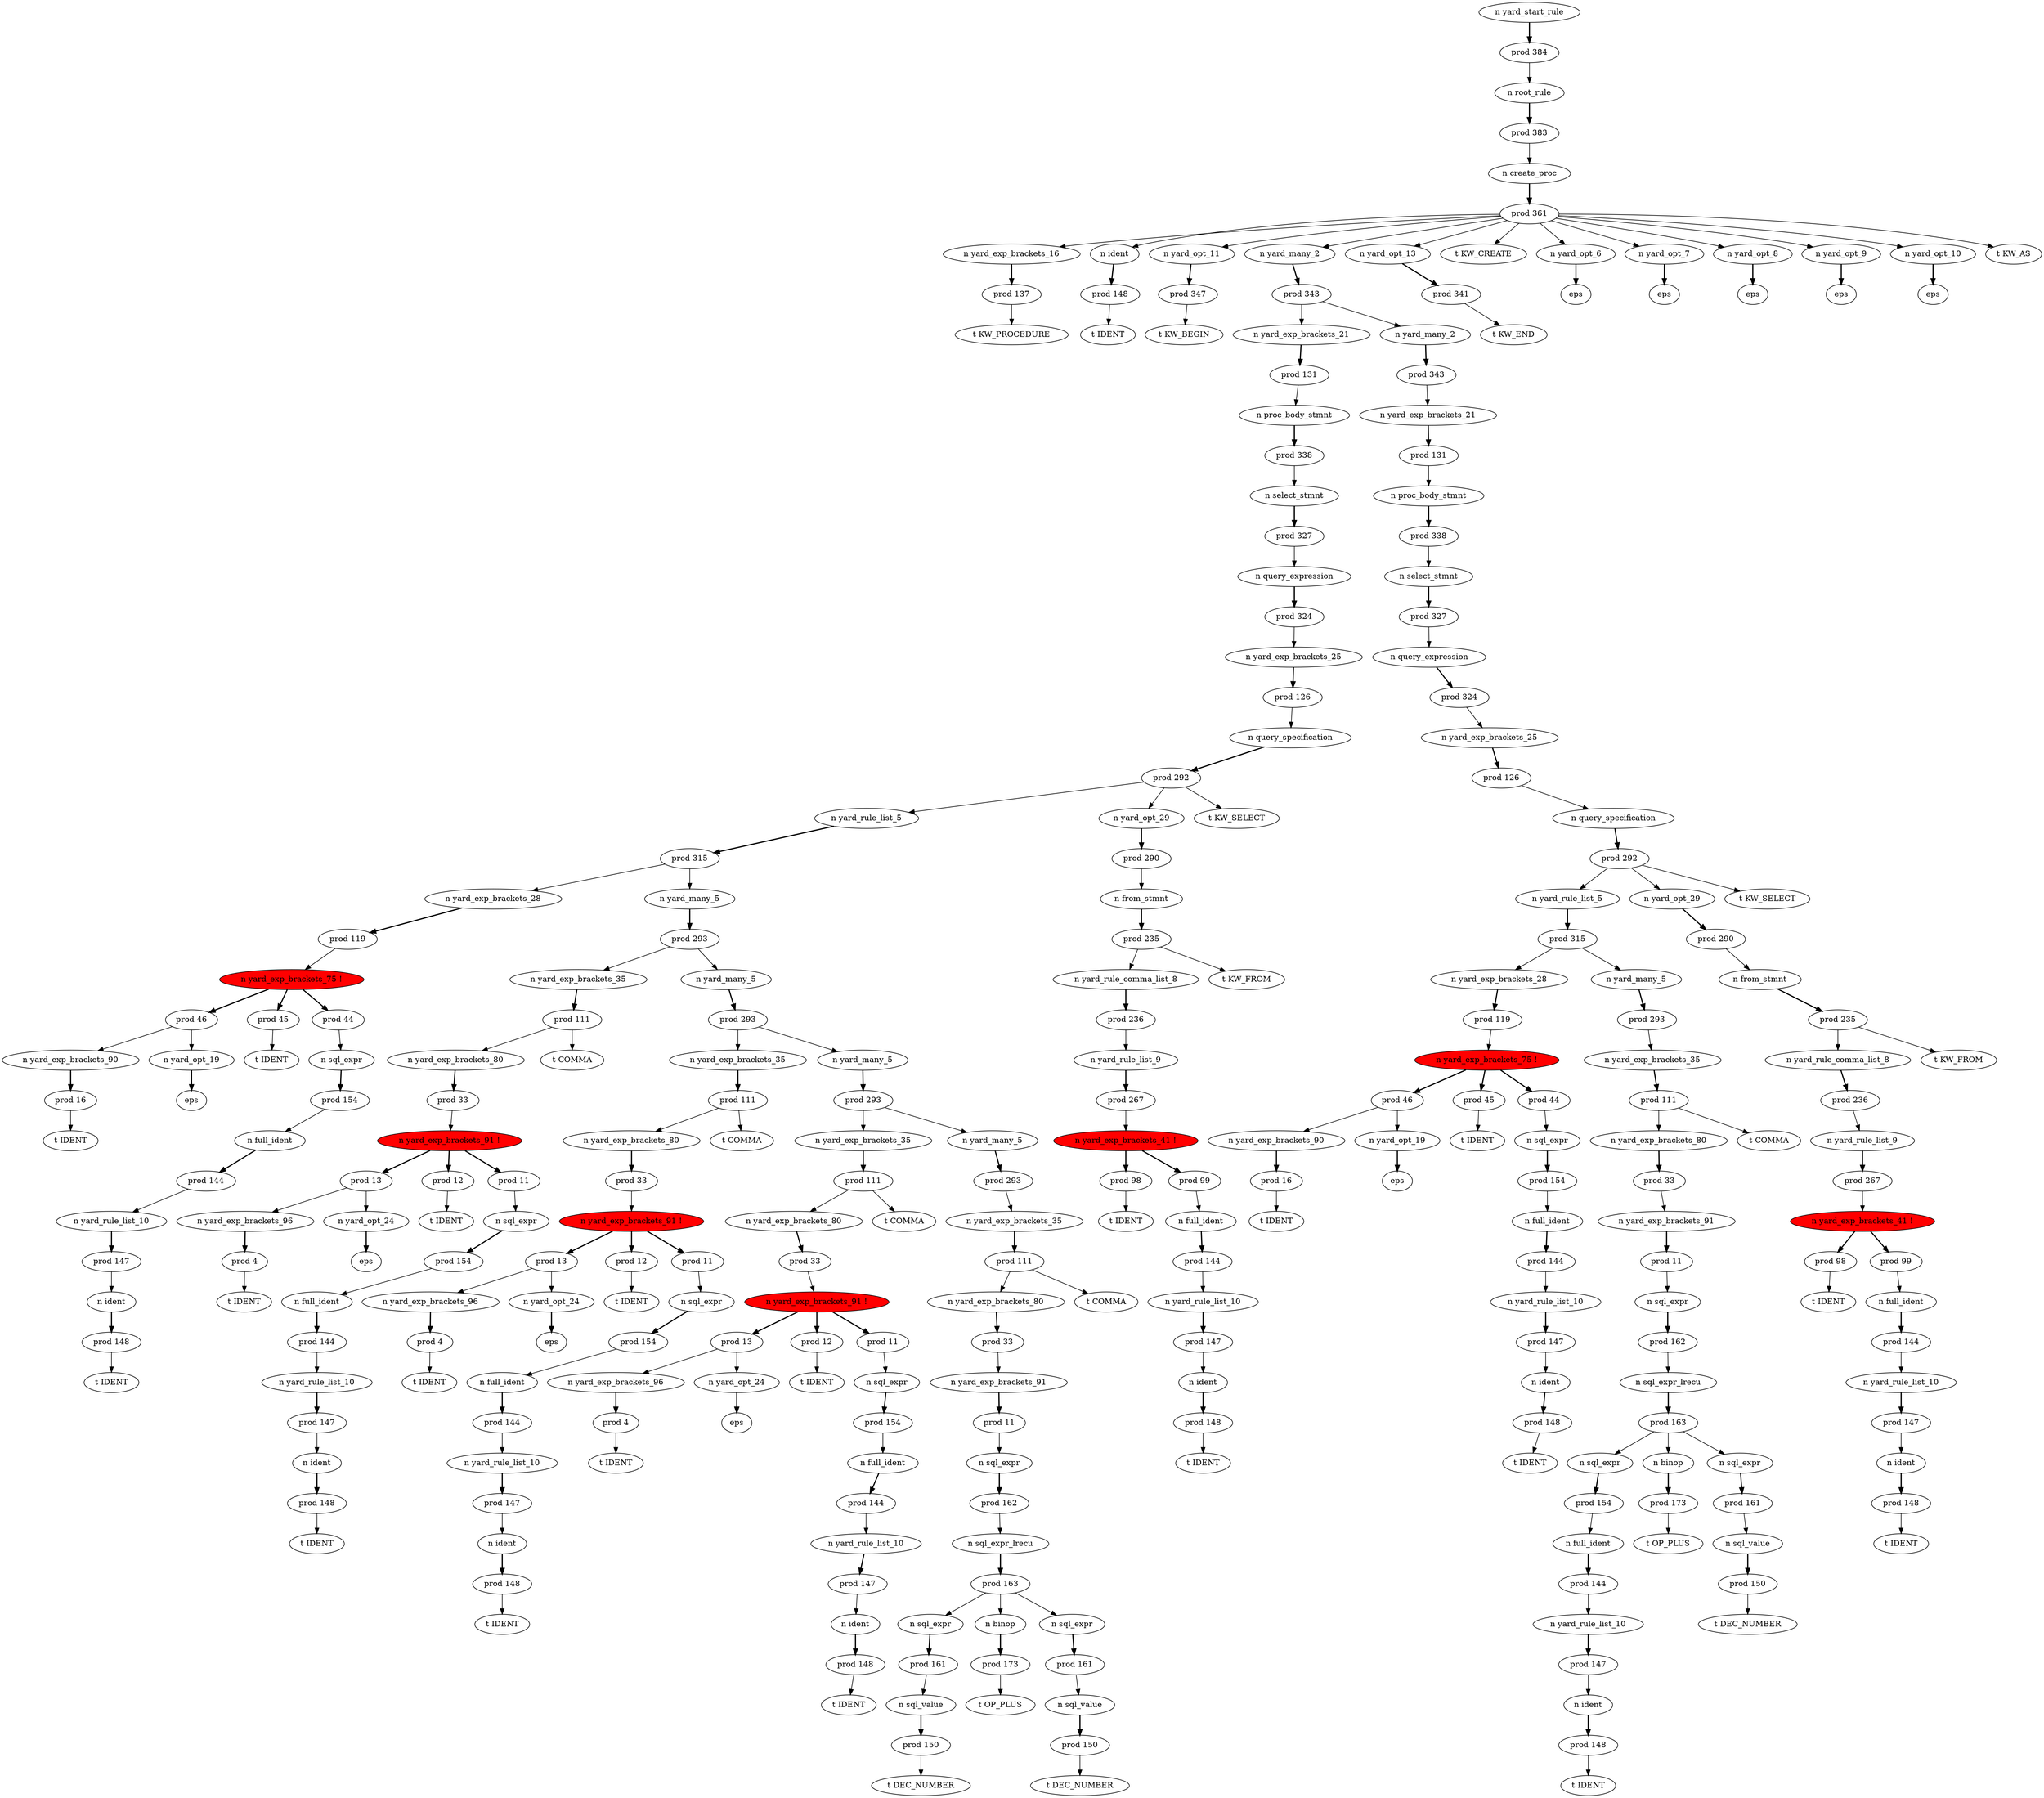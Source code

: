 digraph AST {
    0 [label="n yard_exp_brackets_16"]
    105 [label="prod 137"]
    0 -> 105 [style=bold,width=10,label=""]
    106 [label="t KW_PROCEDURE"]
    105 -> 106 [label=""]
    1 [label="n ident"]
    107 [label="prod 148"]
    1 -> 107 [style=bold,width=10,label=""]
    108 [label="t IDENT"]
    107 -> 108 [label=""]
    2 [label="n yard_opt_11"]
    109 [label="prod 347"]
    2 -> 109 [style=bold,width=10,label=""]
    110 [label="t KW_BEGIN"]
    109 -> 110 [label=""]
    3 [label="n ident"]
    111 [label="prod 148"]
    3 -> 111 [style=bold,width=10,label=""]
    112 [label="t IDENT"]
    111 -> 112 [label=""]
    4 [label="n yard_rule_list_10"]
    113 [label="prod 147"]
    4 -> 113 [style=bold,width=10,label=""]
    113 -> 3 [label=""]
    5 [label="n full_ident"]
    114 [label="prod 144"]
    5 -> 114 [style=bold,width=10,label=""]
    114 -> 4 [label=""]
    6 [label="n sql_expr"]
    115 [label="prod 154"]
    6 -> 115 [style=bold,width=10,label=""]
    115 -> 5 [label=""]
    7 [label="n yard_exp_brackets_90"]
    116 [label="prod 16"]
    7 -> 116 [style=bold,width=10,label=""]
    117 [label="t IDENT"]
    116 -> 117 [label=""]
    8 [label="n yard_exp_brackets_75 !",style="filled",fillcolor=red]
    118 [label="prod 46"]
    8 -> 118 [style=bold,width=10,label=""]
    119 [label="n yard_opt_19"]
    120 [label="eps"]
    119 -> 120 [style=bold,width=10,label=""]
    118 -> 119 [label=""]
    118 -> 7 [label=""]
    121 [label="prod 45"]
    8 -> 121 [style=bold,width=10,label=""]
    122 [label="t IDENT"]
    121 -> 122 [label=""]
    123 [label="prod 44"]
    8 -> 123 [style=bold,width=10,label=""]
    123 -> 6 [label=""]
    9 [label="n yard_exp_brackets_28"]
    124 [label="prod 119"]
    9 -> 124 [style=bold,width=10,label=""]
    124 -> 8 [label=""]
    10 [label="n ident"]
    125 [label="prod 148"]
    10 -> 125 [style=bold,width=10,label=""]
    126 [label="t IDENT"]
    125 -> 126 [label=""]
    11 [label="n yard_rule_list_10"]
    127 [label="prod 147"]
    11 -> 127 [style=bold,width=10,label=""]
    127 -> 10 [label=""]
    12 [label="n full_ident"]
    128 [label="prod 144"]
    12 -> 128 [style=bold,width=10,label=""]
    128 -> 11 [label=""]
    13 [label="n sql_expr"]
    129 [label="prod 154"]
    13 -> 129 [style=bold,width=10,label=""]
    129 -> 12 [label=""]
    14 [label="n yard_exp_brackets_96"]
    130 [label="prod 4"]
    14 -> 130 [style=bold,width=10,label=""]
    131 [label="t IDENT"]
    130 -> 131 [label=""]
    15 [label="n yard_exp_brackets_91 !",style="filled",fillcolor=red]
    132 [label="prod 13"]
    15 -> 132 [style=bold,width=10,label=""]
    133 [label="n yard_opt_24"]
    134 [label="eps"]
    133 -> 134 [style=bold,width=10,label=""]
    132 -> 133 [label=""]
    132 -> 14 [label=""]
    135 [label="prod 12"]
    15 -> 135 [style=bold,width=10,label=""]
    136 [label="t IDENT"]
    135 -> 136 [label=""]
    137 [label="prod 11"]
    15 -> 137 [style=bold,width=10,label=""]
    137 -> 13 [label=""]
    16 [label="n yard_exp_brackets_80"]
    138 [label="prod 33"]
    16 -> 138 [style=bold,width=10,label=""]
    138 -> 15 [label=""]
    17 [label="n yard_exp_brackets_35"]
    139 [label="prod 111"]
    17 -> 139 [style=bold,width=10,label=""]
    140 [label="t COMMA"]
    139 -> 140 [label=""]
    139 -> 16 [label=""]
    18 [label="n ident"]
    141 [label="prod 148"]
    18 -> 141 [style=bold,width=10,label=""]
    142 [label="t IDENT"]
    141 -> 142 [label=""]
    19 [label="n yard_rule_list_10"]
    143 [label="prod 147"]
    19 -> 143 [style=bold,width=10,label=""]
    143 -> 18 [label=""]
    20 [label="n full_ident"]
    144 [label="prod 144"]
    20 -> 144 [style=bold,width=10,label=""]
    144 -> 19 [label=""]
    21 [label="n sql_expr"]
    145 [label="prod 154"]
    21 -> 145 [style=bold,width=10,label=""]
    145 -> 20 [label=""]
    22 [label="n yard_exp_brackets_96"]
    146 [label="prod 4"]
    22 -> 146 [style=bold,width=10,label=""]
    147 [label="t IDENT"]
    146 -> 147 [label=""]
    23 [label="n yard_exp_brackets_91 !",style="filled",fillcolor=red]
    148 [label="prod 13"]
    23 -> 148 [style=bold,width=10,label=""]
    149 [label="n yard_opt_24"]
    150 [label="eps"]
    149 -> 150 [style=bold,width=10,label=""]
    148 -> 149 [label=""]
    148 -> 22 [label=""]
    151 [label="prod 12"]
    23 -> 151 [style=bold,width=10,label=""]
    152 [label="t IDENT"]
    151 -> 152 [label=""]
    153 [label="prod 11"]
    23 -> 153 [style=bold,width=10,label=""]
    153 -> 21 [label=""]
    24 [label="n yard_exp_brackets_80"]
    154 [label="prod 33"]
    24 -> 154 [style=bold,width=10,label=""]
    154 -> 23 [label=""]
    25 [label="n yard_exp_brackets_35"]
    155 [label="prod 111"]
    25 -> 155 [style=bold,width=10,label=""]
    156 [label="t COMMA"]
    155 -> 156 [label=""]
    155 -> 24 [label=""]
    26 [label="n ident"]
    157 [label="prod 148"]
    26 -> 157 [style=bold,width=10,label=""]
    158 [label="t IDENT"]
    157 -> 158 [label=""]
    27 [label="n yard_rule_list_10"]
    159 [label="prod 147"]
    27 -> 159 [style=bold,width=10,label=""]
    159 -> 26 [label=""]
    28 [label="n full_ident"]
    160 [label="prod 144"]
    28 -> 160 [style=bold,width=10,label=""]
    160 -> 27 [label=""]
    29 [label="n sql_expr"]
    161 [label="prod 154"]
    29 -> 161 [style=bold,width=10,label=""]
    161 -> 28 [label=""]
    30 [label="n yard_exp_brackets_96"]
    162 [label="prod 4"]
    30 -> 162 [style=bold,width=10,label=""]
    163 [label="t IDENT"]
    162 -> 163 [label=""]
    31 [label="n yard_exp_brackets_91 !",style="filled",fillcolor=red]
    164 [label="prod 13"]
    31 -> 164 [style=bold,width=10,label=""]
    165 [label="n yard_opt_24"]
    166 [label="eps"]
    165 -> 166 [style=bold,width=10,label=""]
    164 -> 165 [label=""]
    164 -> 30 [label=""]
    167 [label="prod 12"]
    31 -> 167 [style=bold,width=10,label=""]
    168 [label="t IDENT"]
    167 -> 168 [label=""]
    169 [label="prod 11"]
    31 -> 169 [style=bold,width=10,label=""]
    169 -> 29 [label=""]
    32 [label="n yard_exp_brackets_80"]
    170 [label="prod 33"]
    32 -> 170 [style=bold,width=10,label=""]
    170 -> 31 [label=""]
    33 [label="n yard_exp_brackets_35"]
    171 [label="prod 111"]
    33 -> 171 [style=bold,width=10,label=""]
    172 [label="t COMMA"]
    171 -> 172 [label=""]
    171 -> 32 [label=""]
    34 [label="n sql_value"]
    173 [label="prod 150"]
    34 -> 173 [style=bold,width=10,label=""]
    174 [label="t DEC_NUMBER"]
    173 -> 174 [label=""]
    35 [label="n sql_expr"]
    175 [label="prod 161"]
    35 -> 175 [style=bold,width=10,label=""]
    175 -> 34 [label=""]
    36 [label="n binop"]
    176 [label="prod 173"]
    36 -> 176 [style=bold,width=10,label=""]
    177 [label="t OP_PLUS"]
    176 -> 177 [label=""]
    37 [label="n sql_value"]
    178 [label="prod 150"]
    37 -> 178 [style=bold,width=10,label=""]
    179 [label="t DEC_NUMBER"]
    178 -> 179 [label=""]
    38 [label="n sql_expr"]
    180 [label="prod 161"]
    38 -> 180 [style=bold,width=10,label=""]
    180 -> 37 [label=""]
    39 [label="n sql_expr_lrecu"]
    181 [label="prod 163"]
    39 -> 181 [style=bold,width=10,label=""]
    181 -> 35 [label=""]
    181 -> 36 [label=""]
    181 -> 38 [label=""]
    40 [label="n sql_expr"]
    182 [label="prod 162"]
    40 -> 182 [style=bold,width=10,label=""]
    182 -> 39 [label=""]
    41 [label="n yard_exp_brackets_91"]
    183 [label="prod 11"]
    41 -> 183 [style=bold,width=10,label=""]
    183 -> 40 [label=""]
    42 [label="n yard_exp_brackets_80"]
    184 [label="prod 33"]
    42 -> 184 [style=bold,width=10,label=""]
    184 -> 41 [label=""]
    43 [label="n yard_exp_brackets_35"]
    185 [label="prod 111"]
    43 -> 185 [style=bold,width=10,label=""]
    186 [label="t COMMA"]
    185 -> 186 [label=""]
    185 -> 42 [label=""]
    44 [label="n yard_many_5"]
    187 [label="prod 293"]
    44 -> 187 [style=bold,width=10,label=""]
    187 -> 43 [label=""]
    45 [label="n yard_many_5"]
    188 [label="prod 293"]
    45 -> 188 [style=bold,width=10,label=""]
    188 -> 33 [label=""]
    188 -> 44 [label=""]
    46 [label="n yard_many_5"]
    189 [label="prod 293"]
    46 -> 189 [style=bold,width=10,label=""]
    189 -> 25 [label=""]
    189 -> 45 [label=""]
    47 [label="n yard_many_5"]
    190 [label="prod 293"]
    47 -> 190 [style=bold,width=10,label=""]
    190 -> 17 [label=""]
    190 -> 46 [label=""]
    48 [label="n yard_rule_list_5"]
    191 [label="prod 315"]
    48 -> 191 [style=bold,width=10,label=""]
    191 -> 9 [label=""]
    191 -> 47 [label=""]
    49 [label="n ident"]
    192 [label="prod 148"]
    49 -> 192 [style=bold,width=10,label=""]
    193 [label="t IDENT"]
    192 -> 193 [label=""]
    50 [label="n yard_rule_list_10"]
    194 [label="prod 147"]
    50 -> 194 [style=bold,width=10,label=""]
    194 -> 49 [label=""]
    51 [label="n full_ident"]
    195 [label="prod 144"]
    51 -> 195 [style=bold,width=10,label=""]
    195 -> 50 [label=""]
    52 [label="n yard_exp_brackets_41 !",style="filled",fillcolor=red]
    196 [label="prod 98"]
    52 -> 196 [style=bold,width=10,label=""]
    197 [label="t IDENT"]
    196 -> 197 [label=""]
    198 [label="prod 99"]
    52 -> 198 [style=bold,width=10,label=""]
    198 -> 51 [label=""]
    53 [label="n yard_rule_list_9"]
    199 [label="prod 267"]
    53 -> 199 [style=bold,width=10,label=""]
    199 -> 52 [label=""]
    54 [label="n yard_rule_comma_list_8"]
    200 [label="prod 236"]
    54 -> 200 [style=bold,width=10,label=""]
    200 -> 53 [label=""]
    55 [label="n from_stmnt"]
    201 [label="prod 235"]
    55 -> 201 [style=bold,width=10,label=""]
    202 [label="t KW_FROM"]
    201 -> 202 [label=""]
    201 -> 54 [label=""]
    56 [label="n yard_opt_29"]
    203 [label="prod 290"]
    56 -> 203 [style=bold,width=10,label=""]
    203 -> 55 [label=""]
    57 [label="n query_specification"]
    204 [label="prod 292"]
    57 -> 204 [style=bold,width=10,label=""]
    205 [label="t KW_SELECT"]
    204 -> 205 [label=""]
    204 -> 48 [label=""]
    204 -> 56 [label=""]
    58 [label="n yard_exp_brackets_25"]
    206 [label="prod 126"]
    58 -> 206 [style=bold,width=10,label=""]
    206 -> 57 [label=""]
    59 [label="n query_expression"]
    207 [label="prod 324"]
    59 -> 207 [style=bold,width=10,label=""]
    207 -> 58 [label=""]
    60 [label="n select_stmnt"]
    208 [label="prod 327"]
    60 -> 208 [style=bold,width=10,label=""]
    208 -> 59 [label=""]
    61 [label="n proc_body_stmnt"]
    209 [label="prod 338"]
    61 -> 209 [style=bold,width=10,label=""]
    209 -> 60 [label=""]
    62 [label="n yard_exp_brackets_21"]
    210 [label="prod 131"]
    62 -> 210 [style=bold,width=10,label=""]
    210 -> 61 [label=""]
    63 [label="n ident"]
    211 [label="prod 148"]
    63 -> 211 [style=bold,width=10,label=""]
    212 [label="t IDENT"]
    211 -> 212 [label=""]
    64 [label="n yard_rule_list_10"]
    213 [label="prod 147"]
    64 -> 213 [style=bold,width=10,label=""]
    213 -> 63 [label=""]
    65 [label="n full_ident"]
    214 [label="prod 144"]
    65 -> 214 [style=bold,width=10,label=""]
    214 -> 64 [label=""]
    66 [label="n sql_expr"]
    215 [label="prod 154"]
    66 -> 215 [style=bold,width=10,label=""]
    215 -> 65 [label=""]
    67 [label="n yard_exp_brackets_90"]
    216 [label="prod 16"]
    67 -> 216 [style=bold,width=10,label=""]
    217 [label="t IDENT"]
    216 -> 217 [label=""]
    68 [label="n yard_exp_brackets_75 !",style="filled",fillcolor=red]
    218 [label="prod 46"]
    68 -> 218 [style=bold,width=10,label=""]
    219 [label="n yard_opt_19"]
    220 [label="eps"]
    219 -> 220 [style=bold,width=10,label=""]
    218 -> 219 [label=""]
    218 -> 67 [label=""]
    221 [label="prod 45"]
    68 -> 221 [style=bold,width=10,label=""]
    222 [label="t IDENT"]
    221 -> 222 [label=""]
    223 [label="prod 44"]
    68 -> 223 [style=bold,width=10,label=""]
    223 -> 66 [label=""]
    69 [label="n yard_exp_brackets_28"]
    224 [label="prod 119"]
    69 -> 224 [style=bold,width=10,label=""]
    224 -> 68 [label=""]
    70 [label="n ident"]
    225 [label="prod 148"]
    70 -> 225 [style=bold,width=10,label=""]
    226 [label="t IDENT"]
    225 -> 226 [label=""]
    71 [label="n yard_rule_list_10"]
    227 [label="prod 147"]
    71 -> 227 [style=bold,width=10,label=""]
    227 -> 70 [label=""]
    72 [label="n full_ident"]
    228 [label="prod 144"]
    72 -> 228 [style=bold,width=10,label=""]
    228 -> 71 [label=""]
    73 [label="n sql_expr"]
    229 [label="prod 154"]
    73 -> 229 [style=bold,width=10,label=""]
    229 -> 72 [label=""]
    74 [label="n binop"]
    230 [label="prod 173"]
    74 -> 230 [style=bold,width=10,label=""]
    231 [label="t OP_PLUS"]
    230 -> 231 [label=""]
    75 [label="n sql_value"]
    232 [label="prod 150"]
    75 -> 232 [style=bold,width=10,label=""]
    233 [label="t DEC_NUMBER"]
    232 -> 233 [label=""]
    76 [label="n sql_expr"]
    234 [label="prod 161"]
    76 -> 234 [style=bold,width=10,label=""]
    234 -> 75 [label=""]
    77 [label="n sql_expr_lrecu"]
    235 [label="prod 163"]
    77 -> 235 [style=bold,width=10,label=""]
    235 -> 73 [label=""]
    235 -> 74 [label=""]
    235 -> 76 [label=""]
    78 [label="n sql_expr"]
    236 [label="prod 162"]
    78 -> 236 [style=bold,width=10,label=""]
    236 -> 77 [label=""]
    79 [label="n yard_exp_brackets_91"]
    237 [label="prod 11"]
    79 -> 237 [style=bold,width=10,label=""]
    237 -> 78 [label=""]
    80 [label="n yard_exp_brackets_80"]
    238 [label="prod 33"]
    80 -> 238 [style=bold,width=10,label=""]
    238 -> 79 [label=""]
    81 [label="n yard_exp_brackets_35"]
    239 [label="prod 111"]
    81 -> 239 [style=bold,width=10,label=""]
    240 [label="t COMMA"]
    239 -> 240 [label=""]
    239 -> 80 [label=""]
    82 [label="n yard_many_5"]
    241 [label="prod 293"]
    82 -> 241 [style=bold,width=10,label=""]
    241 -> 81 [label=""]
    83 [label="n yard_rule_list_5"]
    242 [label="prod 315"]
    83 -> 242 [style=bold,width=10,label=""]
    242 -> 69 [label=""]
    242 -> 82 [label=""]
    84 [label="n ident"]
    243 [label="prod 148"]
    84 -> 243 [style=bold,width=10,label=""]
    244 [label="t IDENT"]
    243 -> 244 [label=""]
    85 [label="n yard_rule_list_10"]
    245 [label="prod 147"]
    85 -> 245 [style=bold,width=10,label=""]
    245 -> 84 [label=""]
    86 [label="n full_ident"]
    246 [label="prod 144"]
    86 -> 246 [style=bold,width=10,label=""]
    246 -> 85 [label=""]
    87 [label="n yard_exp_brackets_41 !",style="filled",fillcolor=red]
    247 [label="prod 98"]
    87 -> 247 [style=bold,width=10,label=""]
    248 [label="t IDENT"]
    247 -> 248 [label=""]
    249 [label="prod 99"]
    87 -> 249 [style=bold,width=10,label=""]
    249 -> 86 [label=""]
    88 [label="n yard_rule_list_9"]
    250 [label="prod 267"]
    88 -> 250 [style=bold,width=10,label=""]
    250 -> 87 [label=""]
    89 [label="n yard_rule_comma_list_8"]
    251 [label="prod 236"]
    89 -> 251 [style=bold,width=10,label=""]
    251 -> 88 [label=""]
    90 [label="n from_stmnt"]
    252 [label="prod 235"]
    90 -> 252 [style=bold,width=10,label=""]
    253 [label="t KW_FROM"]
    252 -> 253 [label=""]
    252 -> 89 [label=""]
    91 [label="n yard_opt_29"]
    254 [label="prod 290"]
    91 -> 254 [style=bold,width=10,label=""]
    254 -> 90 [label=""]
    92 [label="n query_specification"]
    255 [label="prod 292"]
    92 -> 255 [style=bold,width=10,label=""]
    256 [label="t KW_SELECT"]
    255 -> 256 [label=""]
    255 -> 83 [label=""]
    255 -> 91 [label=""]
    93 [label="n yard_exp_brackets_25"]
    257 [label="prod 126"]
    93 -> 257 [style=bold,width=10,label=""]
    257 -> 92 [label=""]
    94 [label="n query_expression"]
    258 [label="prod 324"]
    94 -> 258 [style=bold,width=10,label=""]
    258 -> 93 [label=""]
    95 [label="n select_stmnt"]
    259 [label="prod 327"]
    95 -> 259 [style=bold,width=10,label=""]
    259 -> 94 [label=""]
    96 [label="n proc_body_stmnt"]
    260 [label="prod 338"]
    96 -> 260 [style=bold,width=10,label=""]
    260 -> 95 [label=""]
    97 [label="n yard_exp_brackets_21"]
    261 [label="prod 131"]
    97 -> 261 [style=bold,width=10,label=""]
    261 -> 96 [label=""]
    98 [label="n yard_many_2"]
    262 [label="prod 343"]
    98 -> 262 [style=bold,width=10,label=""]
    262 -> 97 [label=""]
    99 [label="n yard_many_2"]
    263 [label="prod 343"]
    99 -> 263 [style=bold,width=10,label=""]
    263 -> 62 [label=""]
    263 -> 98 [label=""]
    100 [label="n yard_opt_13"]
    264 [label="prod 341"]
    100 -> 264 [style=bold,width=10,label=""]
    265 [label="t KW_END"]
    264 -> 265 [label=""]
    101 [label="n create_proc"]
    266 [label="prod 361"]
    101 -> 266 [style=bold,width=10,label=""]
    267 [label="t KW_CREATE"]
    266 -> 267 [label=""]
    266 -> 0 [label=""]
    268 [label="n yard_opt_6"]
    269 [label="eps"]
    268 -> 269 [style=bold,width=10,label=""]
    266 -> 268 [label=""]
    266 -> 1 [label=""]
    270 [label="n yard_opt_7"]
    271 [label="eps"]
    270 -> 271 [style=bold,width=10,label=""]
    266 -> 270 [label=""]
    272 [label="n yard_opt_8"]
    273 [label="eps"]
    272 -> 273 [style=bold,width=10,label=""]
    266 -> 272 [label=""]
    274 [label="n yard_opt_9"]
    275 [label="eps"]
    274 -> 275 [style=bold,width=10,label=""]
    266 -> 274 [label=""]
    276 [label="n yard_opt_10"]
    277 [label="eps"]
    276 -> 277 [style=bold,width=10,label=""]
    266 -> 276 [label=""]
    278 [label="t KW_AS"]
    266 -> 278 [label=""]
    266 -> 2 [label=""]
    266 -> 99 [label=""]
    266 -> 100 [label=""]
    102 [label="n root_rule"]
    279 [label="prod 383"]
    102 -> 279 [style=bold,width=10,label=""]
    279 -> 101 [label=""]
    103 [label="n yard_start_rule"]
    280 [label="prod 384"]
    103 -> 280 [style=bold,width=10,label=""]
    280 -> 102 [label=""]
}
